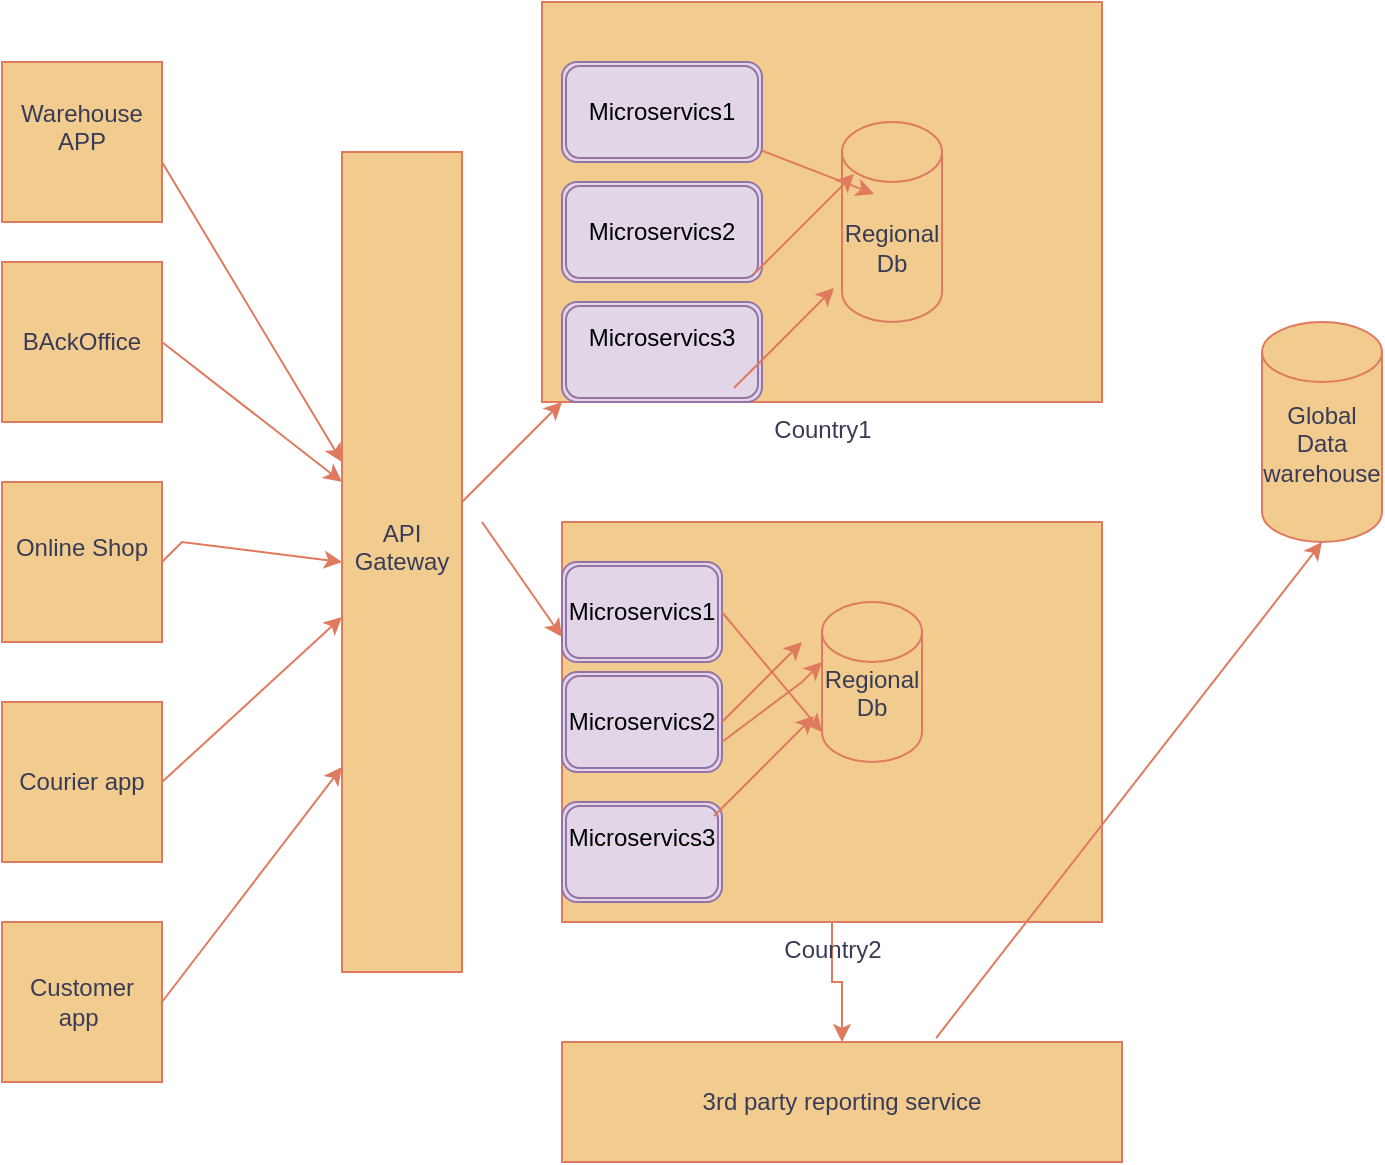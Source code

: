 <mxfile version="26.2.8">
  <diagram name="Page-1" id="A2w5XnhHwbC2wKqjjz24">
    <mxGraphModel dx="1428" dy="743" grid="1" gridSize="10" guides="1" tooltips="1" connect="1" arrows="1" fold="1" page="1" pageScale="1" pageWidth="850" pageHeight="1100" background="#ffffff" math="0" shadow="0">
      <root>
        <mxCell id="0" />
        <mxCell id="1" parent="0" />
        <mxCell id="0AAaEbjosVOabCczfpiG-1" value="Warehouse APP&lt;div&gt;&lt;br&gt;&lt;/div&gt;" style="whiteSpace=wrap;html=1;aspect=fixed;labelBackgroundColor=none;fillColor=#F2CC8F;strokeColor=#E07A5F;fontColor=#393C56;" vertex="1" parent="1">
          <mxGeometry x="60" y="80" width="80" height="80" as="geometry" />
        </mxCell>
        <mxCell id="0AAaEbjosVOabCczfpiG-2" value="&lt;div&gt;BAckOffice&lt;/div&gt;" style="whiteSpace=wrap;html=1;aspect=fixed;labelBackgroundColor=none;fillColor=#F2CC8F;strokeColor=#E07A5F;fontColor=#393C56;" vertex="1" parent="1">
          <mxGeometry x="60" y="180" width="80" height="80" as="geometry" />
        </mxCell>
        <mxCell id="0AAaEbjosVOabCczfpiG-3" value="&lt;div&gt;Online Shop&lt;/div&gt;&lt;div&gt;&lt;br&gt;&lt;/div&gt;" style="whiteSpace=wrap;html=1;aspect=fixed;labelBackgroundColor=none;fillColor=#F2CC8F;strokeColor=#E07A5F;fontColor=#393C56;" vertex="1" parent="1">
          <mxGeometry x="60" y="290" width="80" height="80" as="geometry" />
        </mxCell>
        <mxCell id="0AAaEbjosVOabCczfpiG-4" value="&lt;div&gt;Courier app&lt;/div&gt;" style="whiteSpace=wrap;html=1;aspect=fixed;labelBackgroundColor=none;fillColor=#F2CC8F;strokeColor=#E07A5F;fontColor=#393C56;" vertex="1" parent="1">
          <mxGeometry x="60" y="400" width="80" height="80" as="geometry" />
        </mxCell>
        <mxCell id="0AAaEbjosVOabCczfpiG-5" value="&lt;div&gt;Customer app&amp;nbsp;&lt;/div&gt;" style="whiteSpace=wrap;html=1;aspect=fixed;labelBackgroundColor=none;fillColor=#F2CC8F;strokeColor=#E07A5F;fontColor=#393C56;" vertex="1" parent="1">
          <mxGeometry x="60" y="510" width="80" height="80" as="geometry" />
        </mxCell>
        <mxCell id="0AAaEbjosVOabCczfpiG-9" value="API Gateway&lt;div&gt;&lt;br/&gt;&lt;/div&gt;" style="rounded=0;whiteSpace=wrap;html=1;strokeColor=#E07A5F;fontColor=#393C56;fillColor=#F2CC8F;" vertex="1" parent="1">
          <mxGeometry x="230" y="125" width="60" height="410" as="geometry" />
        </mxCell>
        <mxCell id="0AAaEbjosVOabCczfpiG-11" value="" style="endArrow=classic;html=1;rounded=0;strokeColor=#E07A5F;fontColor=#393C56;fillColor=#F2CC8F;exitX=1;exitY=0.5;exitDx=0;exitDy=0;entryX=0;entryY=0.75;entryDx=0;entryDy=0;" edge="1" parent="1" source="0AAaEbjosVOabCczfpiG-5" target="0AAaEbjosVOabCczfpiG-9">
          <mxGeometry width="50" height="50" relative="1" as="geometry">
            <mxPoint x="400" y="410" as="sourcePoint" />
            <mxPoint x="300" y="330" as="targetPoint" />
          </mxGeometry>
        </mxCell>
        <mxCell id="0AAaEbjosVOabCczfpiG-12" value="" style="endArrow=classic;html=1;rounded=0;strokeColor=#E07A5F;fontColor=#393C56;fillColor=#F2CC8F;exitX=1;exitY=0.5;exitDx=0;exitDy=0;" edge="1" parent="1" source="0AAaEbjosVOabCczfpiG-4" target="0AAaEbjosVOabCczfpiG-9">
          <mxGeometry width="50" height="50" relative="1" as="geometry">
            <mxPoint x="88" y="538" as="sourcePoint" />
            <mxPoint x="290" y="310" as="targetPoint" />
          </mxGeometry>
        </mxCell>
        <mxCell id="0AAaEbjosVOabCczfpiG-13" value="" style="endArrow=classic;html=1;rounded=0;strokeColor=#E07A5F;fontColor=#393C56;fillColor=#F2CC8F;entryX=0;entryY=0.5;entryDx=0;entryDy=0;exitX=1;exitY=0.5;exitDx=0;exitDy=0;" edge="1" parent="1" source="0AAaEbjosVOabCczfpiG-3" target="0AAaEbjosVOabCczfpiG-9">
          <mxGeometry width="50" height="50" relative="1" as="geometry">
            <mxPoint x="150" y="450" as="sourcePoint" />
            <mxPoint x="300" y="320" as="targetPoint" />
            <Array as="points">
              <mxPoint x="150" y="320" />
            </Array>
          </mxGeometry>
        </mxCell>
        <mxCell id="0AAaEbjosVOabCczfpiG-14" value="" style="endArrow=classic;html=1;rounded=0;strokeColor=#E07A5F;fontColor=#393C56;fillColor=#F2CC8F;exitX=1;exitY=0.5;exitDx=0;exitDy=0;" edge="1" parent="1" source="0AAaEbjosVOabCczfpiG-2">
          <mxGeometry width="50" height="50" relative="1" as="geometry">
            <mxPoint x="150" y="450" as="sourcePoint" />
            <mxPoint x="230" y="290" as="targetPoint" />
          </mxGeometry>
        </mxCell>
        <mxCell id="0AAaEbjosVOabCczfpiG-15" value="" style="endArrow=classic;html=1;rounded=0;strokeColor=#E07A5F;fontColor=#393C56;fillColor=#F2CC8F;exitX=1;exitY=0.5;exitDx=0;exitDy=0;" edge="1" parent="1" target="0AAaEbjosVOabCczfpiG-9">
          <mxGeometry width="50" height="50" relative="1" as="geometry">
            <mxPoint x="140" y="130" as="sourcePoint" />
            <mxPoint x="290" y="250" as="targetPoint" />
          </mxGeometry>
        </mxCell>
        <mxCell id="0AAaEbjosVOabCczfpiG-18" value="Country1&lt;div&gt;&lt;br&gt;&lt;/div&gt;" style="verticalLabelPosition=bottom;verticalAlign=top;html=1;shape=mxgraph.basic.rect;fillColor2=none;strokeWidth=1;size=20;indent=5;strokeColor=#E07A5F;fontColor=#393C56;fillColor=#F2CC8F;" vertex="1" parent="1">
          <mxGeometry x="330" y="50" width="280" height="200" as="geometry" />
        </mxCell>
        <mxCell id="0AAaEbjosVOabCczfpiG-19" value="Microservics1" style="shape=ext;double=1;rounded=1;whiteSpace=wrap;html=1;strokeColor=#9673a6;fillColor=#e1d5e7;" vertex="1" parent="1">
          <mxGeometry x="340" y="80" width="100" height="50" as="geometry" />
        </mxCell>
        <mxCell id="0AAaEbjosVOabCczfpiG-20" value="Microservics2" style="shape=ext;double=1;rounded=1;whiteSpace=wrap;html=1;strokeColor=#9673a6;fillColor=#e1d5e7;" vertex="1" parent="1">
          <mxGeometry x="340" y="140" width="100" height="50" as="geometry" />
        </mxCell>
        <mxCell id="0AAaEbjosVOabCczfpiG-21" value="Microservics3&lt;div&gt;&lt;br&gt;&lt;/div&gt;" style="shape=ext;double=1;rounded=1;whiteSpace=wrap;html=1;strokeColor=#9673a6;fillColor=#e1d5e7;" vertex="1" parent="1">
          <mxGeometry x="340" y="200" width="100" height="50" as="geometry" />
        </mxCell>
        <mxCell id="0AAaEbjosVOabCczfpiG-22" value="&lt;div&gt;Regional Db&lt;/div&gt;" style="shape=cylinder3;whiteSpace=wrap;html=1;boundedLbl=1;backgroundOutline=1;size=15;strokeColor=#E07A5F;fontColor=#393C56;fillColor=#F2CC8F;" vertex="1" parent="1">
          <mxGeometry x="480" y="110" width="50" height="100" as="geometry" />
        </mxCell>
        <mxCell id="0AAaEbjosVOabCczfpiG-51" value="" style="edgeStyle=orthogonalEdgeStyle;rounded=0;orthogonalLoop=1;jettySize=auto;html=1;strokeColor=#E07A5F;fontColor=#393C56;fillColor=#F2CC8F;" edge="1" parent="1" source="0AAaEbjosVOabCczfpiG-24" target="0AAaEbjosVOabCczfpiG-44">
          <mxGeometry relative="1" as="geometry" />
        </mxCell>
        <mxCell id="0AAaEbjosVOabCczfpiG-24" value="Country2&lt;div&gt;&lt;br&gt;&lt;/div&gt;" style="verticalLabelPosition=bottom;verticalAlign=top;html=1;shape=mxgraph.basic.rect;fillColor2=none;strokeWidth=1;size=20;indent=5;strokeColor=#E07A5F;fontColor=#393C56;fillColor=#F2CC8F;" vertex="1" parent="1">
          <mxGeometry x="340" y="310" width="270" height="200" as="geometry" />
        </mxCell>
        <mxCell id="0AAaEbjosVOabCczfpiG-25" value="Microservics1" style="shape=ext;double=1;rounded=1;whiteSpace=wrap;html=1;strokeColor=#9673a6;fillColor=#e1d5e7;" vertex="1" parent="1">
          <mxGeometry x="340" y="330" width="80" height="50" as="geometry" />
        </mxCell>
        <mxCell id="0AAaEbjosVOabCczfpiG-28" value="Microservics2" style="shape=ext;double=1;rounded=1;whiteSpace=wrap;html=1;strokeColor=#9673a6;fillColor=#e1d5e7;" vertex="1" parent="1">
          <mxGeometry x="340" y="385" width="80" height="50" as="geometry" />
        </mxCell>
        <mxCell id="0AAaEbjosVOabCczfpiG-29" value="Microservics3&lt;div&gt;&lt;br&gt;&lt;/div&gt;" style="shape=ext;double=1;rounded=1;whiteSpace=wrap;html=1;strokeColor=#9673a6;fillColor=#e1d5e7;" vertex="1" parent="1">
          <mxGeometry x="340" y="450" width="80" height="50" as="geometry" />
        </mxCell>
        <mxCell id="0AAaEbjosVOabCczfpiG-30" value="&lt;div&gt;Regional Db&lt;/div&gt;&lt;div&gt;&lt;br&gt;&lt;/div&gt;" style="shape=cylinder3;whiteSpace=wrap;html=1;boundedLbl=1;backgroundOutline=1;size=15;strokeColor=#E07A5F;fontColor=#393C56;fillColor=#F2CC8F;" vertex="1" parent="1">
          <mxGeometry x="470" y="350" width="50" height="80" as="geometry" />
        </mxCell>
        <mxCell id="0AAaEbjosVOabCczfpiG-32" value="Global Data warehouse&lt;div&gt;&lt;br&gt;&lt;/div&gt;" style="shape=cylinder3;whiteSpace=wrap;html=1;boundedLbl=1;backgroundOutline=1;size=15;strokeColor=#E07A5F;fontColor=#393C56;fillColor=#F2CC8F;" vertex="1" parent="1">
          <mxGeometry x="690" y="210" width="60" height="110" as="geometry" />
        </mxCell>
        <mxCell id="0AAaEbjosVOabCczfpiG-33" value="" style="endArrow=classic;html=1;rounded=0;strokeColor=#E07A5F;fontColor=#393C56;fillColor=#F2CC8F;" edge="1" parent="1">
          <mxGeometry width="50" height="50" relative="1" as="geometry">
            <mxPoint x="290" y="300" as="sourcePoint" />
            <mxPoint x="340" y="250" as="targetPoint" />
          </mxGeometry>
        </mxCell>
        <mxCell id="0AAaEbjosVOabCczfpiG-34" value="" style="endArrow=classic;html=1;rounded=0;strokeColor=#E07A5F;fontColor=#393C56;fillColor=#F2CC8F;entryX=0;entryY=0.75;entryDx=0;entryDy=0;" edge="1" parent="1" target="0AAaEbjosVOabCczfpiG-25">
          <mxGeometry width="50" height="50" relative="1" as="geometry">
            <mxPoint x="300" y="310" as="sourcePoint" />
            <mxPoint x="350" y="260" as="targetPoint" />
            <Array as="points" />
          </mxGeometry>
        </mxCell>
        <mxCell id="0AAaEbjosVOabCczfpiG-35" value="" style="endArrow=classic;html=1;rounded=0;strokeColor=#E07A5F;fontColor=#393C56;fillColor=#F2CC8F;" edge="1" parent="1">
          <mxGeometry width="50" height="50" relative="1" as="geometry">
            <mxPoint x="420" y="420" as="sourcePoint" />
            <mxPoint x="470" y="380" as="targetPoint" />
            <Array as="points">
              <mxPoint x="460" y="390" />
              <mxPoint x="470" y="380" />
            </Array>
          </mxGeometry>
        </mxCell>
        <mxCell id="0AAaEbjosVOabCczfpiG-37" value="" style="endArrow=classic;html=1;rounded=0;strokeColor=#E07A5F;fontColor=#393C56;fillColor=#F2CC8F;entryX=0;entryY=1;entryDx=0;entryDy=-15;entryPerimeter=0;exitX=0.296;exitY=0.225;exitDx=0;exitDy=0;exitPerimeter=0;" edge="1" parent="1" source="0AAaEbjosVOabCczfpiG-24" target="0AAaEbjosVOabCczfpiG-30">
          <mxGeometry width="50" height="50" relative="1" as="geometry">
            <mxPoint x="400" y="430" as="sourcePoint" />
            <mxPoint x="450" y="380" as="targetPoint" />
          </mxGeometry>
        </mxCell>
        <mxCell id="0AAaEbjosVOabCczfpiG-39" value="" style="endArrow=classic;html=1;rounded=0;strokeColor=#E07A5F;fontColor=#393C56;fillColor=#F2CC8F;" edge="1" parent="1">
          <mxGeometry width="50" height="50" relative="1" as="geometry">
            <mxPoint x="416" y="457" as="sourcePoint" />
            <mxPoint x="466" y="407" as="targetPoint" />
          </mxGeometry>
        </mxCell>
        <mxCell id="0AAaEbjosVOabCczfpiG-40" value="" style="endArrow=classic;html=1;rounded=0;strokeColor=#E07A5F;fontColor=#393C56;fillColor=#F2CC8F;" edge="1" parent="1">
          <mxGeometry width="50" height="50" relative="1" as="geometry">
            <mxPoint x="420" y="410" as="sourcePoint" />
            <mxPoint x="460" y="370" as="targetPoint" />
          </mxGeometry>
        </mxCell>
        <mxCell id="0AAaEbjosVOabCczfpiG-44" value="3rd party reporting service" style="rounded=0;whiteSpace=wrap;html=1;strokeColor=#E07A5F;fontColor=#393C56;fillColor=#F2CC8F;" vertex="1" parent="1">
          <mxGeometry x="340" y="570" width="280" height="60" as="geometry" />
        </mxCell>
        <mxCell id="0AAaEbjosVOabCczfpiG-46" value="" style="endArrow=classic;html=1;rounded=0;strokeColor=#E07A5F;fontColor=#393C56;fillColor=#F2CC8F;exitX=0.668;exitY=-0.033;exitDx=0;exitDy=0;exitPerimeter=0;entryX=0.5;entryY=1;entryDx=0;entryDy=0;entryPerimeter=0;" edge="1" parent="1" source="0AAaEbjosVOabCczfpiG-44" target="0AAaEbjosVOabCczfpiG-32">
          <mxGeometry width="50" height="50" relative="1" as="geometry">
            <mxPoint x="426" y="467" as="sourcePoint" />
            <mxPoint x="476" y="417" as="targetPoint" />
          </mxGeometry>
        </mxCell>
        <mxCell id="0AAaEbjosVOabCczfpiG-47" value="" style="endArrow=classic;html=1;rounded=0;strokeColor=#E07A5F;fontColor=#393C56;fillColor=#F2CC8F;" edge="1" parent="1">
          <mxGeometry width="50" height="50" relative="1" as="geometry">
            <mxPoint x="426" y="243" as="sourcePoint" />
            <mxPoint x="476" y="193" as="targetPoint" />
          </mxGeometry>
        </mxCell>
        <mxCell id="0AAaEbjosVOabCczfpiG-48" value="" style="endArrow=classic;html=1;rounded=0;strokeColor=#E07A5F;fontColor=#393C56;fillColor=#F2CC8F;" edge="1" parent="1">
          <mxGeometry width="50" height="50" relative="1" as="geometry">
            <mxPoint x="436" y="186" as="sourcePoint" />
            <mxPoint x="486" y="136" as="targetPoint" />
          </mxGeometry>
        </mxCell>
        <mxCell id="0AAaEbjosVOabCczfpiG-50" value="" style="endArrow=classic;html=1;rounded=0;strokeColor=#E07A5F;fontColor=#393C56;fillColor=#F2CC8F;" edge="1" parent="1" source="0AAaEbjosVOabCczfpiG-19">
          <mxGeometry width="50" height="50" relative="1" as="geometry">
            <mxPoint x="446" y="196" as="sourcePoint" />
            <mxPoint x="496" y="146" as="targetPoint" />
          </mxGeometry>
        </mxCell>
      </root>
    </mxGraphModel>
  </diagram>
</mxfile>
